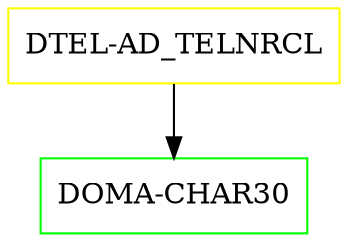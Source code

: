 digraph G {
  "DTEL-AD_TELNRCL" [shape=box,color=yellow];
  "DOMA-CHAR30" [shape=box,color=green,URL="./DOMA_CHAR30.html"];
  "DTEL-AD_TELNRCL" -> "DOMA-CHAR30";
}
